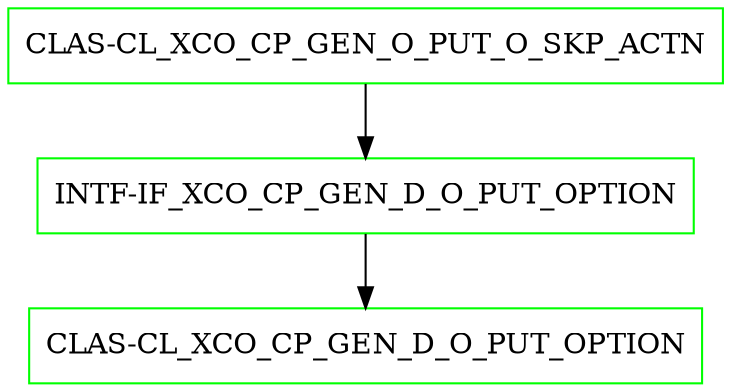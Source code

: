 digraph G {
  "CLAS-CL_XCO_CP_GEN_O_PUT_O_SKP_ACTN" [shape=box,color=green];
  "INTF-IF_XCO_CP_GEN_D_O_PUT_OPTION" [shape=box,color=green,URL="./INTF_IF_XCO_CP_GEN_D_O_PUT_OPTION.html"];
  "CLAS-CL_XCO_CP_GEN_D_O_PUT_OPTION" [shape=box,color=green,URL="./CLAS_CL_XCO_CP_GEN_D_O_PUT_OPTION.html"];
  "CLAS-CL_XCO_CP_GEN_O_PUT_O_SKP_ACTN" -> "INTF-IF_XCO_CP_GEN_D_O_PUT_OPTION";
  "INTF-IF_XCO_CP_GEN_D_O_PUT_OPTION" -> "CLAS-CL_XCO_CP_GEN_D_O_PUT_OPTION";
}
